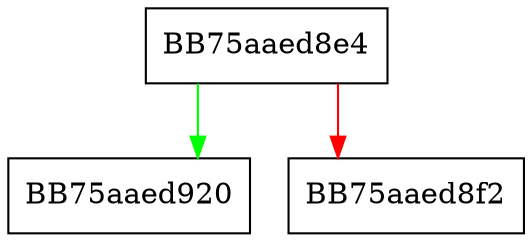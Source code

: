 digraph ValidateStringRead {
  node [shape="box"];
  graph [splines=ortho];
  BB75aaed8e4 -> BB75aaed920 [color="green"];
  BB75aaed8e4 -> BB75aaed8f2 [color="red"];
}